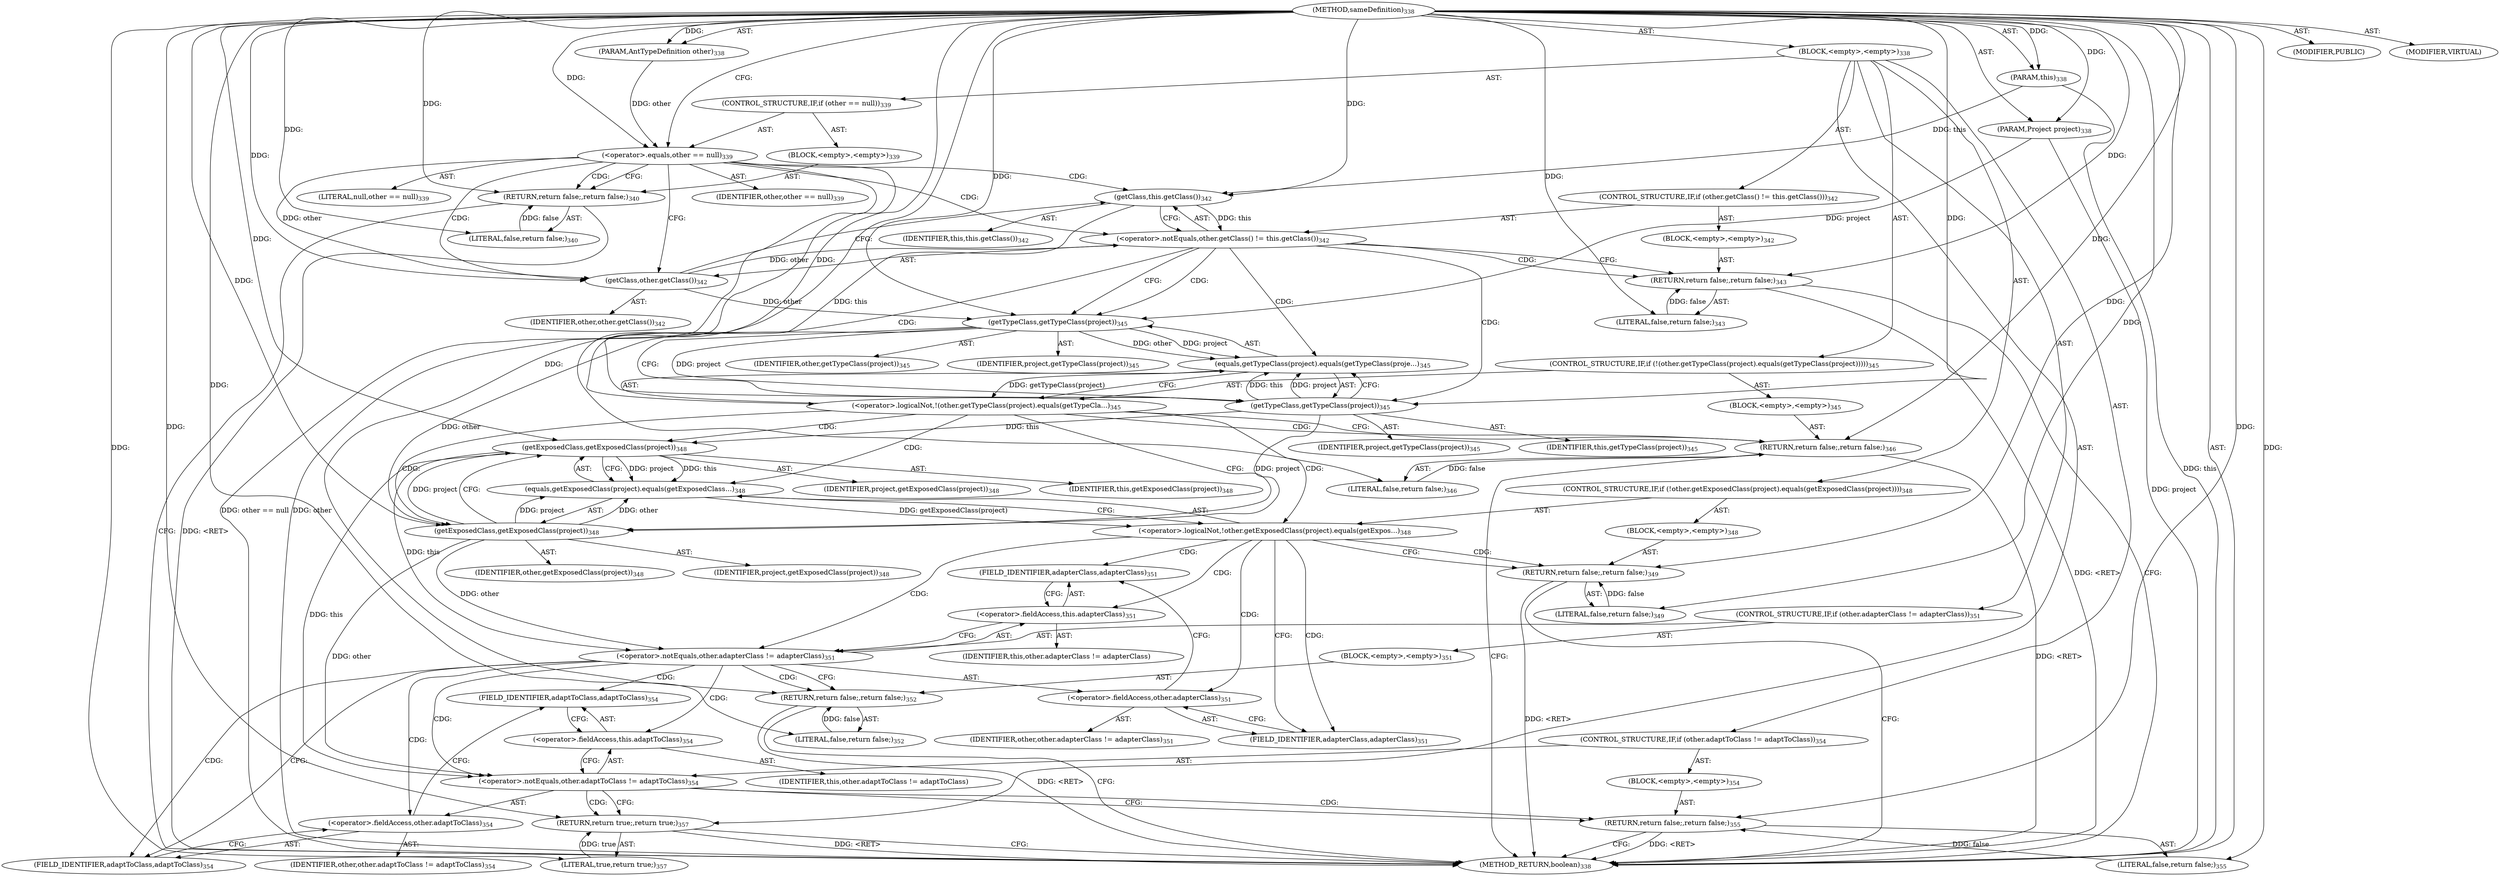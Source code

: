 digraph "sameDefinition" {  
"111669149711" [label = <(METHOD,sameDefinition)<SUB>338</SUB>> ]
"115964117002" [label = <(PARAM,this)<SUB>338</SUB>> ]
"115964117022" [label = <(PARAM,AntTypeDefinition other)<SUB>338</SUB>> ]
"115964117023" [label = <(PARAM,Project project)<SUB>338</SUB>> ]
"25769803828" [label = <(BLOCK,&lt;empty&gt;,&lt;empty&gt;)<SUB>338</SUB>> ]
"47244640288" [label = <(CONTROL_STRUCTURE,IF,if (other == null))<SUB>339</SUB>> ]
"30064771246" [label = <(&lt;operator&gt;.equals,other == null)<SUB>339</SUB>> ]
"68719476891" [label = <(IDENTIFIER,other,other == null)<SUB>339</SUB>> ]
"90194313259" [label = <(LITERAL,null,other == null)<SUB>339</SUB>> ]
"25769803829" [label = <(BLOCK,&lt;empty&gt;,&lt;empty&gt;)<SUB>339</SUB>> ]
"146028888081" [label = <(RETURN,return false;,return false;)<SUB>340</SUB>> ]
"90194313260" [label = <(LITERAL,false,return false;)<SUB>340</SUB>> ]
"47244640289" [label = <(CONTROL_STRUCTURE,IF,if (other.getClass() != this.getClass()))<SUB>342</SUB>> ]
"30064771247" [label = <(&lt;operator&gt;.notEquals,other.getClass() != this.getClass())<SUB>342</SUB>> ]
"30064771248" [label = <(getClass,other.getClass())<SUB>342</SUB>> ]
"68719476892" [label = <(IDENTIFIER,other,other.getClass())<SUB>342</SUB>> ]
"30064771249" [label = <(getClass,this.getClass())<SUB>342</SUB>> ]
"68719476753" [label = <(IDENTIFIER,this,this.getClass())<SUB>342</SUB>> ]
"25769803830" [label = <(BLOCK,&lt;empty&gt;,&lt;empty&gt;)<SUB>342</SUB>> ]
"146028888082" [label = <(RETURN,return false;,return false;)<SUB>343</SUB>> ]
"90194313261" [label = <(LITERAL,false,return false;)<SUB>343</SUB>> ]
"47244640290" [label = <(CONTROL_STRUCTURE,IF,if (!(other.getTypeClass(project).equals(getTypeClass(project)))))<SUB>345</SUB>> ]
"30064771250" [label = <(&lt;operator&gt;.logicalNot,!(other.getTypeClass(project).equals(getTypeCla...)<SUB>345</SUB>> ]
"30064771251" [label = <(equals,getTypeClass(project).equals(getTypeClass(proje...)<SUB>345</SUB>> ]
"30064771252" [label = <(getTypeClass,getTypeClass(project))<SUB>345</SUB>> ]
"68719476893" [label = <(IDENTIFIER,other,getTypeClass(project))<SUB>345</SUB>> ]
"68719476894" [label = <(IDENTIFIER,project,getTypeClass(project))<SUB>345</SUB>> ]
"30064771253" [label = <(getTypeClass,getTypeClass(project))<SUB>345</SUB>> ]
"68719476754" [label = <(IDENTIFIER,this,getTypeClass(project))<SUB>345</SUB>> ]
"68719476895" [label = <(IDENTIFIER,project,getTypeClass(project))<SUB>345</SUB>> ]
"25769803831" [label = <(BLOCK,&lt;empty&gt;,&lt;empty&gt;)<SUB>345</SUB>> ]
"146028888083" [label = <(RETURN,return false;,return false;)<SUB>346</SUB>> ]
"90194313262" [label = <(LITERAL,false,return false;)<SUB>346</SUB>> ]
"47244640291" [label = <(CONTROL_STRUCTURE,IF,if (!other.getExposedClass(project).equals(getExposedClass(project))))<SUB>348</SUB>> ]
"30064771254" [label = <(&lt;operator&gt;.logicalNot,!other.getExposedClass(project).equals(getExpos...)<SUB>348</SUB>> ]
"30064771255" [label = <(equals,getExposedClass(project).equals(getExposedClass...)<SUB>348</SUB>> ]
"30064771256" [label = <(getExposedClass,getExposedClass(project))<SUB>348</SUB>> ]
"68719476896" [label = <(IDENTIFIER,other,getExposedClass(project))<SUB>348</SUB>> ]
"68719476897" [label = <(IDENTIFIER,project,getExposedClass(project))<SUB>348</SUB>> ]
"30064771257" [label = <(getExposedClass,getExposedClass(project))<SUB>348</SUB>> ]
"68719476755" [label = <(IDENTIFIER,this,getExposedClass(project))<SUB>348</SUB>> ]
"68719476898" [label = <(IDENTIFIER,project,getExposedClass(project))<SUB>348</SUB>> ]
"25769803832" [label = <(BLOCK,&lt;empty&gt;,&lt;empty&gt;)<SUB>348</SUB>> ]
"146028888084" [label = <(RETURN,return false;,return false;)<SUB>349</SUB>> ]
"90194313263" [label = <(LITERAL,false,return false;)<SUB>349</SUB>> ]
"47244640292" [label = <(CONTROL_STRUCTURE,IF,if (other.adapterClass != adapterClass))<SUB>351</SUB>> ]
"30064771258" [label = <(&lt;operator&gt;.notEquals,other.adapterClass != adapterClass)<SUB>351</SUB>> ]
"30064771259" [label = <(&lt;operator&gt;.fieldAccess,other.adapterClass)<SUB>351</SUB>> ]
"68719476899" [label = <(IDENTIFIER,other,other.adapterClass != adapterClass)<SUB>351</SUB>> ]
"55834574896" [label = <(FIELD_IDENTIFIER,adapterClass,adapterClass)<SUB>351</SUB>> ]
"30064771260" [label = <(&lt;operator&gt;.fieldAccess,this.adapterClass)<SUB>351</SUB>> ]
"68719476900" [label = <(IDENTIFIER,this,other.adapterClass != adapterClass)> ]
"55834574897" [label = <(FIELD_IDENTIFIER,adapterClass,adapterClass)<SUB>351</SUB>> ]
"25769803833" [label = <(BLOCK,&lt;empty&gt;,&lt;empty&gt;)<SUB>351</SUB>> ]
"146028888085" [label = <(RETURN,return false;,return false;)<SUB>352</SUB>> ]
"90194313264" [label = <(LITERAL,false,return false;)<SUB>352</SUB>> ]
"47244640293" [label = <(CONTROL_STRUCTURE,IF,if (other.adaptToClass != adaptToClass))<SUB>354</SUB>> ]
"30064771261" [label = <(&lt;operator&gt;.notEquals,other.adaptToClass != adaptToClass)<SUB>354</SUB>> ]
"30064771262" [label = <(&lt;operator&gt;.fieldAccess,other.adaptToClass)<SUB>354</SUB>> ]
"68719476901" [label = <(IDENTIFIER,other,other.adaptToClass != adaptToClass)<SUB>354</SUB>> ]
"55834574898" [label = <(FIELD_IDENTIFIER,adaptToClass,adaptToClass)<SUB>354</SUB>> ]
"30064771263" [label = <(&lt;operator&gt;.fieldAccess,this.adaptToClass)<SUB>354</SUB>> ]
"68719476902" [label = <(IDENTIFIER,this,other.adaptToClass != adaptToClass)> ]
"55834574899" [label = <(FIELD_IDENTIFIER,adaptToClass,adaptToClass)<SUB>354</SUB>> ]
"25769803834" [label = <(BLOCK,&lt;empty&gt;,&lt;empty&gt;)<SUB>354</SUB>> ]
"146028888086" [label = <(RETURN,return false;,return false;)<SUB>355</SUB>> ]
"90194313265" [label = <(LITERAL,false,return false;)<SUB>355</SUB>> ]
"146028888087" [label = <(RETURN,return true;,return true;)<SUB>357</SUB>> ]
"90194313266" [label = <(LITERAL,true,return true;)<SUB>357</SUB>> ]
"133143986212" [label = <(MODIFIER,PUBLIC)> ]
"133143986213" [label = <(MODIFIER,VIRTUAL)> ]
"128849018895" [label = <(METHOD_RETURN,boolean)<SUB>338</SUB>> ]
  "111669149711" -> "115964117002"  [ label = "AST: "] 
  "111669149711" -> "115964117022"  [ label = "AST: "] 
  "111669149711" -> "115964117023"  [ label = "AST: "] 
  "111669149711" -> "25769803828"  [ label = "AST: "] 
  "111669149711" -> "133143986212"  [ label = "AST: "] 
  "111669149711" -> "133143986213"  [ label = "AST: "] 
  "111669149711" -> "128849018895"  [ label = "AST: "] 
  "25769803828" -> "47244640288"  [ label = "AST: "] 
  "25769803828" -> "47244640289"  [ label = "AST: "] 
  "25769803828" -> "47244640290"  [ label = "AST: "] 
  "25769803828" -> "47244640291"  [ label = "AST: "] 
  "25769803828" -> "47244640292"  [ label = "AST: "] 
  "25769803828" -> "47244640293"  [ label = "AST: "] 
  "25769803828" -> "146028888087"  [ label = "AST: "] 
  "47244640288" -> "30064771246"  [ label = "AST: "] 
  "47244640288" -> "25769803829"  [ label = "AST: "] 
  "30064771246" -> "68719476891"  [ label = "AST: "] 
  "30064771246" -> "90194313259"  [ label = "AST: "] 
  "25769803829" -> "146028888081"  [ label = "AST: "] 
  "146028888081" -> "90194313260"  [ label = "AST: "] 
  "47244640289" -> "30064771247"  [ label = "AST: "] 
  "47244640289" -> "25769803830"  [ label = "AST: "] 
  "30064771247" -> "30064771248"  [ label = "AST: "] 
  "30064771247" -> "30064771249"  [ label = "AST: "] 
  "30064771248" -> "68719476892"  [ label = "AST: "] 
  "30064771249" -> "68719476753"  [ label = "AST: "] 
  "25769803830" -> "146028888082"  [ label = "AST: "] 
  "146028888082" -> "90194313261"  [ label = "AST: "] 
  "47244640290" -> "30064771250"  [ label = "AST: "] 
  "47244640290" -> "25769803831"  [ label = "AST: "] 
  "30064771250" -> "30064771251"  [ label = "AST: "] 
  "30064771251" -> "30064771252"  [ label = "AST: "] 
  "30064771251" -> "30064771253"  [ label = "AST: "] 
  "30064771252" -> "68719476893"  [ label = "AST: "] 
  "30064771252" -> "68719476894"  [ label = "AST: "] 
  "30064771253" -> "68719476754"  [ label = "AST: "] 
  "30064771253" -> "68719476895"  [ label = "AST: "] 
  "25769803831" -> "146028888083"  [ label = "AST: "] 
  "146028888083" -> "90194313262"  [ label = "AST: "] 
  "47244640291" -> "30064771254"  [ label = "AST: "] 
  "47244640291" -> "25769803832"  [ label = "AST: "] 
  "30064771254" -> "30064771255"  [ label = "AST: "] 
  "30064771255" -> "30064771256"  [ label = "AST: "] 
  "30064771255" -> "30064771257"  [ label = "AST: "] 
  "30064771256" -> "68719476896"  [ label = "AST: "] 
  "30064771256" -> "68719476897"  [ label = "AST: "] 
  "30064771257" -> "68719476755"  [ label = "AST: "] 
  "30064771257" -> "68719476898"  [ label = "AST: "] 
  "25769803832" -> "146028888084"  [ label = "AST: "] 
  "146028888084" -> "90194313263"  [ label = "AST: "] 
  "47244640292" -> "30064771258"  [ label = "AST: "] 
  "47244640292" -> "25769803833"  [ label = "AST: "] 
  "30064771258" -> "30064771259"  [ label = "AST: "] 
  "30064771258" -> "30064771260"  [ label = "AST: "] 
  "30064771259" -> "68719476899"  [ label = "AST: "] 
  "30064771259" -> "55834574896"  [ label = "AST: "] 
  "30064771260" -> "68719476900"  [ label = "AST: "] 
  "30064771260" -> "55834574897"  [ label = "AST: "] 
  "25769803833" -> "146028888085"  [ label = "AST: "] 
  "146028888085" -> "90194313264"  [ label = "AST: "] 
  "47244640293" -> "30064771261"  [ label = "AST: "] 
  "47244640293" -> "25769803834"  [ label = "AST: "] 
  "30064771261" -> "30064771262"  [ label = "AST: "] 
  "30064771261" -> "30064771263"  [ label = "AST: "] 
  "30064771262" -> "68719476901"  [ label = "AST: "] 
  "30064771262" -> "55834574898"  [ label = "AST: "] 
  "30064771263" -> "68719476902"  [ label = "AST: "] 
  "30064771263" -> "55834574899"  [ label = "AST: "] 
  "25769803834" -> "146028888086"  [ label = "AST: "] 
  "146028888086" -> "90194313265"  [ label = "AST: "] 
  "146028888087" -> "90194313266"  [ label = "AST: "] 
  "146028888087" -> "128849018895"  [ label = "CFG: "] 
  "30064771246" -> "146028888081"  [ label = "CFG: "] 
  "30064771246" -> "30064771248"  [ label = "CFG: "] 
  "30064771247" -> "146028888082"  [ label = "CFG: "] 
  "30064771247" -> "30064771252"  [ label = "CFG: "] 
  "30064771250" -> "146028888083"  [ label = "CFG: "] 
  "30064771250" -> "30064771256"  [ label = "CFG: "] 
  "30064771254" -> "146028888084"  [ label = "CFG: "] 
  "30064771254" -> "55834574896"  [ label = "CFG: "] 
  "30064771258" -> "146028888085"  [ label = "CFG: "] 
  "30064771258" -> "55834574898"  [ label = "CFG: "] 
  "30064771261" -> "146028888086"  [ label = "CFG: "] 
  "30064771261" -> "146028888087"  [ label = "CFG: "] 
  "146028888081" -> "128849018895"  [ label = "CFG: "] 
  "30064771248" -> "30064771249"  [ label = "CFG: "] 
  "30064771249" -> "30064771247"  [ label = "CFG: "] 
  "146028888082" -> "128849018895"  [ label = "CFG: "] 
  "30064771251" -> "30064771250"  [ label = "CFG: "] 
  "146028888083" -> "128849018895"  [ label = "CFG: "] 
  "30064771255" -> "30064771254"  [ label = "CFG: "] 
  "146028888084" -> "128849018895"  [ label = "CFG: "] 
  "30064771259" -> "55834574897"  [ label = "CFG: "] 
  "30064771260" -> "30064771258"  [ label = "CFG: "] 
  "146028888085" -> "128849018895"  [ label = "CFG: "] 
  "30064771262" -> "55834574899"  [ label = "CFG: "] 
  "30064771263" -> "30064771261"  [ label = "CFG: "] 
  "146028888086" -> "128849018895"  [ label = "CFG: "] 
  "30064771252" -> "30064771253"  [ label = "CFG: "] 
  "30064771253" -> "30064771251"  [ label = "CFG: "] 
  "30064771256" -> "30064771257"  [ label = "CFG: "] 
  "30064771257" -> "30064771255"  [ label = "CFG: "] 
  "55834574896" -> "30064771259"  [ label = "CFG: "] 
  "55834574897" -> "30064771260"  [ label = "CFG: "] 
  "55834574898" -> "30064771262"  [ label = "CFG: "] 
  "55834574899" -> "30064771263"  [ label = "CFG: "] 
  "111669149711" -> "30064771246"  [ label = "CFG: "] 
  "146028888084" -> "128849018895"  [ label = "DDG: &lt;RET&gt;"] 
  "146028888082" -> "128849018895"  [ label = "DDG: &lt;RET&gt;"] 
  "146028888087" -> "128849018895"  [ label = "DDG: &lt;RET&gt;"] 
  "146028888083" -> "128849018895"  [ label = "DDG: &lt;RET&gt;"] 
  "146028888081" -> "128849018895"  [ label = "DDG: &lt;RET&gt;"] 
  "146028888086" -> "128849018895"  [ label = "DDG: &lt;RET&gt;"] 
  "146028888085" -> "128849018895"  [ label = "DDG: &lt;RET&gt;"] 
  "115964117002" -> "128849018895"  [ label = "DDG: this"] 
  "115964117023" -> "128849018895"  [ label = "DDG: project"] 
  "30064771246" -> "128849018895"  [ label = "DDG: other"] 
  "30064771246" -> "128849018895"  [ label = "DDG: other == null"] 
  "111669149711" -> "115964117002"  [ label = "DDG: "] 
  "111669149711" -> "115964117022"  [ label = "DDG: "] 
  "111669149711" -> "115964117023"  [ label = "DDG: "] 
  "90194313266" -> "146028888087"  [ label = "DDG: true"] 
  "111669149711" -> "146028888087"  [ label = "DDG: "] 
  "111669149711" -> "90194313266"  [ label = "DDG: "] 
  "115964117022" -> "30064771246"  [ label = "DDG: other"] 
  "111669149711" -> "30064771246"  [ label = "DDG: "] 
  "90194313260" -> "146028888081"  [ label = "DDG: false"] 
  "111669149711" -> "146028888081"  [ label = "DDG: "] 
  "30064771248" -> "30064771247"  [ label = "DDG: other"] 
  "30064771249" -> "30064771247"  [ label = "DDG: this"] 
  "90194313261" -> "146028888082"  [ label = "DDG: false"] 
  "111669149711" -> "146028888082"  [ label = "DDG: "] 
  "30064771251" -> "30064771250"  [ label = "DDG: getTypeClass(project)"] 
  "90194313262" -> "146028888083"  [ label = "DDG: false"] 
  "111669149711" -> "146028888083"  [ label = "DDG: "] 
  "30064771255" -> "30064771254"  [ label = "DDG: getExposedClass(project)"] 
  "90194313263" -> "146028888084"  [ label = "DDG: false"] 
  "111669149711" -> "146028888084"  [ label = "DDG: "] 
  "30064771256" -> "30064771258"  [ label = "DDG: other"] 
  "30064771257" -> "30064771258"  [ label = "DDG: this"] 
  "90194313264" -> "146028888085"  [ label = "DDG: false"] 
  "111669149711" -> "146028888085"  [ label = "DDG: "] 
  "30064771256" -> "30064771261"  [ label = "DDG: other"] 
  "30064771257" -> "30064771261"  [ label = "DDG: this"] 
  "90194313265" -> "146028888086"  [ label = "DDG: false"] 
  "111669149711" -> "146028888086"  [ label = "DDG: "] 
  "111669149711" -> "90194313260"  [ label = "DDG: "] 
  "30064771246" -> "30064771248"  [ label = "DDG: other"] 
  "111669149711" -> "30064771248"  [ label = "DDG: "] 
  "115964117002" -> "30064771249"  [ label = "DDG: this"] 
  "111669149711" -> "30064771249"  [ label = "DDG: "] 
  "111669149711" -> "90194313261"  [ label = "DDG: "] 
  "30064771252" -> "30064771251"  [ label = "DDG: other"] 
  "30064771252" -> "30064771251"  [ label = "DDG: project"] 
  "30064771253" -> "30064771251"  [ label = "DDG: this"] 
  "30064771253" -> "30064771251"  [ label = "DDG: project"] 
  "111669149711" -> "90194313262"  [ label = "DDG: "] 
  "30064771256" -> "30064771255"  [ label = "DDG: other"] 
  "30064771256" -> "30064771255"  [ label = "DDG: project"] 
  "30064771257" -> "30064771255"  [ label = "DDG: this"] 
  "30064771257" -> "30064771255"  [ label = "DDG: project"] 
  "111669149711" -> "90194313263"  [ label = "DDG: "] 
  "111669149711" -> "90194313264"  [ label = "DDG: "] 
  "111669149711" -> "90194313265"  [ label = "DDG: "] 
  "30064771248" -> "30064771252"  [ label = "DDG: other"] 
  "111669149711" -> "30064771252"  [ label = "DDG: "] 
  "115964117023" -> "30064771252"  [ label = "DDG: project"] 
  "30064771249" -> "30064771253"  [ label = "DDG: this"] 
  "111669149711" -> "30064771253"  [ label = "DDG: "] 
  "30064771252" -> "30064771253"  [ label = "DDG: project"] 
  "30064771252" -> "30064771256"  [ label = "DDG: other"] 
  "111669149711" -> "30064771256"  [ label = "DDG: "] 
  "30064771253" -> "30064771256"  [ label = "DDG: project"] 
  "30064771253" -> "30064771257"  [ label = "DDG: this"] 
  "111669149711" -> "30064771257"  [ label = "DDG: "] 
  "30064771256" -> "30064771257"  [ label = "DDG: project"] 
  "30064771246" -> "30064771249"  [ label = "CDG: "] 
  "30064771246" -> "30064771248"  [ label = "CDG: "] 
  "30064771246" -> "30064771247"  [ label = "CDG: "] 
  "30064771246" -> "146028888081"  [ label = "CDG: "] 
  "30064771247" -> "30064771253"  [ label = "CDG: "] 
  "30064771247" -> "30064771252"  [ label = "CDG: "] 
  "30064771247" -> "30064771251"  [ label = "CDG: "] 
  "30064771247" -> "30064771250"  [ label = "CDG: "] 
  "30064771247" -> "146028888082"  [ label = "CDG: "] 
  "30064771250" -> "30064771257"  [ label = "CDG: "] 
  "30064771250" -> "30064771256"  [ label = "CDG: "] 
  "30064771250" -> "30064771255"  [ label = "CDG: "] 
  "30064771250" -> "30064771254"  [ label = "CDG: "] 
  "30064771250" -> "146028888083"  [ label = "CDG: "] 
  "30064771254" -> "30064771260"  [ label = "CDG: "] 
  "30064771254" -> "30064771259"  [ label = "CDG: "] 
  "30064771254" -> "30064771258"  [ label = "CDG: "] 
  "30064771254" -> "146028888084"  [ label = "CDG: "] 
  "30064771254" -> "55834574897"  [ label = "CDG: "] 
  "30064771254" -> "55834574896"  [ label = "CDG: "] 
  "30064771258" -> "30064771261"  [ label = "CDG: "] 
  "30064771258" -> "146028888085"  [ label = "CDG: "] 
  "30064771258" -> "30064771263"  [ label = "CDG: "] 
  "30064771258" -> "30064771262"  [ label = "CDG: "] 
  "30064771258" -> "55834574899"  [ label = "CDG: "] 
  "30064771258" -> "55834574898"  [ label = "CDG: "] 
  "30064771261" -> "146028888087"  [ label = "CDG: "] 
  "30064771261" -> "146028888086"  [ label = "CDG: "] 
}

